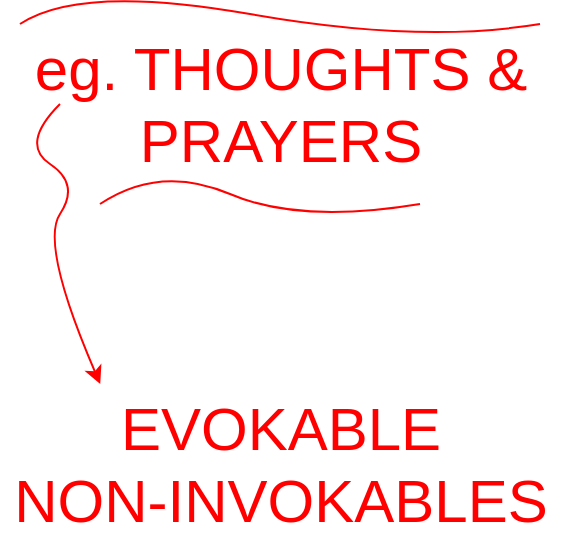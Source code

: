 <mxfile version="17.4.6" type="github">
  <diagram id="OLyfm4OVxhs7zthjtG6X" name="Page-1">
    <mxGraphModel dx="680" dy="739" grid="1" gridSize="10" guides="1" tooltips="1" connect="1" arrows="1" fold="1" page="1" pageScale="1" pageWidth="850" pageHeight="1100" math="0" shadow="0">
      <root>
        <mxCell id="0" />
        <mxCell id="1" parent="0" />
        <mxCell id="58zobVKGVxaJ-Daip3-8-1" value="&lt;font style=&quot;font-size: 30px&quot; color=&quot;#ff0000&quot;&gt;eg. THOUGHTS &amp;amp;&lt;br&gt;PRAYERS&lt;br&gt;&lt;/font&gt;" style="text;html=1;align=center;verticalAlign=middle;resizable=0;points=[];autosize=1;strokeColor=none;fillColor=none;" vertex="1" parent="1">
          <mxGeometry x="280" y="195" width="260" height="50" as="geometry" />
        </mxCell>
        <mxCell id="58zobVKGVxaJ-Daip3-8-2" value="EVOKABLE&lt;br&gt;NON-INVOKABLES" style="text;html=1;align=center;verticalAlign=middle;resizable=0;points=[];autosize=1;strokeColor=none;fillColor=none;fontSize=30;fontColor=#FF0000;" vertex="1" parent="1">
          <mxGeometry x="270" y="360" width="280" height="80" as="geometry" />
        </mxCell>
        <mxCell id="58zobVKGVxaJ-Daip3-8-3" value="" style="endArrow=classic;html=1;fontSize=30;fontColor=#FF0000;strokeColor=#FF0000;curved=1;entryX=0.179;entryY=0;entryDx=0;entryDy=0;entryPerimeter=0;" edge="1" parent="1" target="58zobVKGVxaJ-Daip3-8-2">
          <mxGeometry width="50" height="50" relative="1" as="geometry">
            <mxPoint x="300" y="220" as="sourcePoint" />
            <mxPoint x="300" y="360" as="targetPoint" />
            <Array as="points">
              <mxPoint x="280" y="240" />
              <mxPoint x="310" y="260" />
              <mxPoint x="290" y="290" />
            </Array>
          </mxGeometry>
        </mxCell>
        <mxCell id="58zobVKGVxaJ-Daip3-8-4" value="" style="endArrow=none;html=1;fontSize=30;fontColor=#FF0000;strokeColor=#FF0000;curved=1;" edge="1" parent="1">
          <mxGeometry width="50" height="50" relative="1" as="geometry">
            <mxPoint x="280" y="180" as="sourcePoint" />
            <mxPoint x="540" y="180" as="targetPoint" />
            <Array as="points">
              <mxPoint x="310" y="160" />
              <mxPoint x="480" y="190" />
            </Array>
          </mxGeometry>
        </mxCell>
        <mxCell id="58zobVKGVxaJ-Daip3-8-5" value="" style="endArrow=none;html=1;fontSize=30;fontColor=#FF0000;strokeColor=#FF0000;curved=1;" edge="1" parent="1">
          <mxGeometry width="50" height="50" relative="1" as="geometry">
            <mxPoint x="320" y="270" as="sourcePoint" />
            <mxPoint x="480" y="270" as="targetPoint" />
            <Array as="points">
              <mxPoint x="350" y="250" />
              <mxPoint x="420" y="280" />
            </Array>
          </mxGeometry>
        </mxCell>
      </root>
    </mxGraphModel>
  </diagram>
</mxfile>
